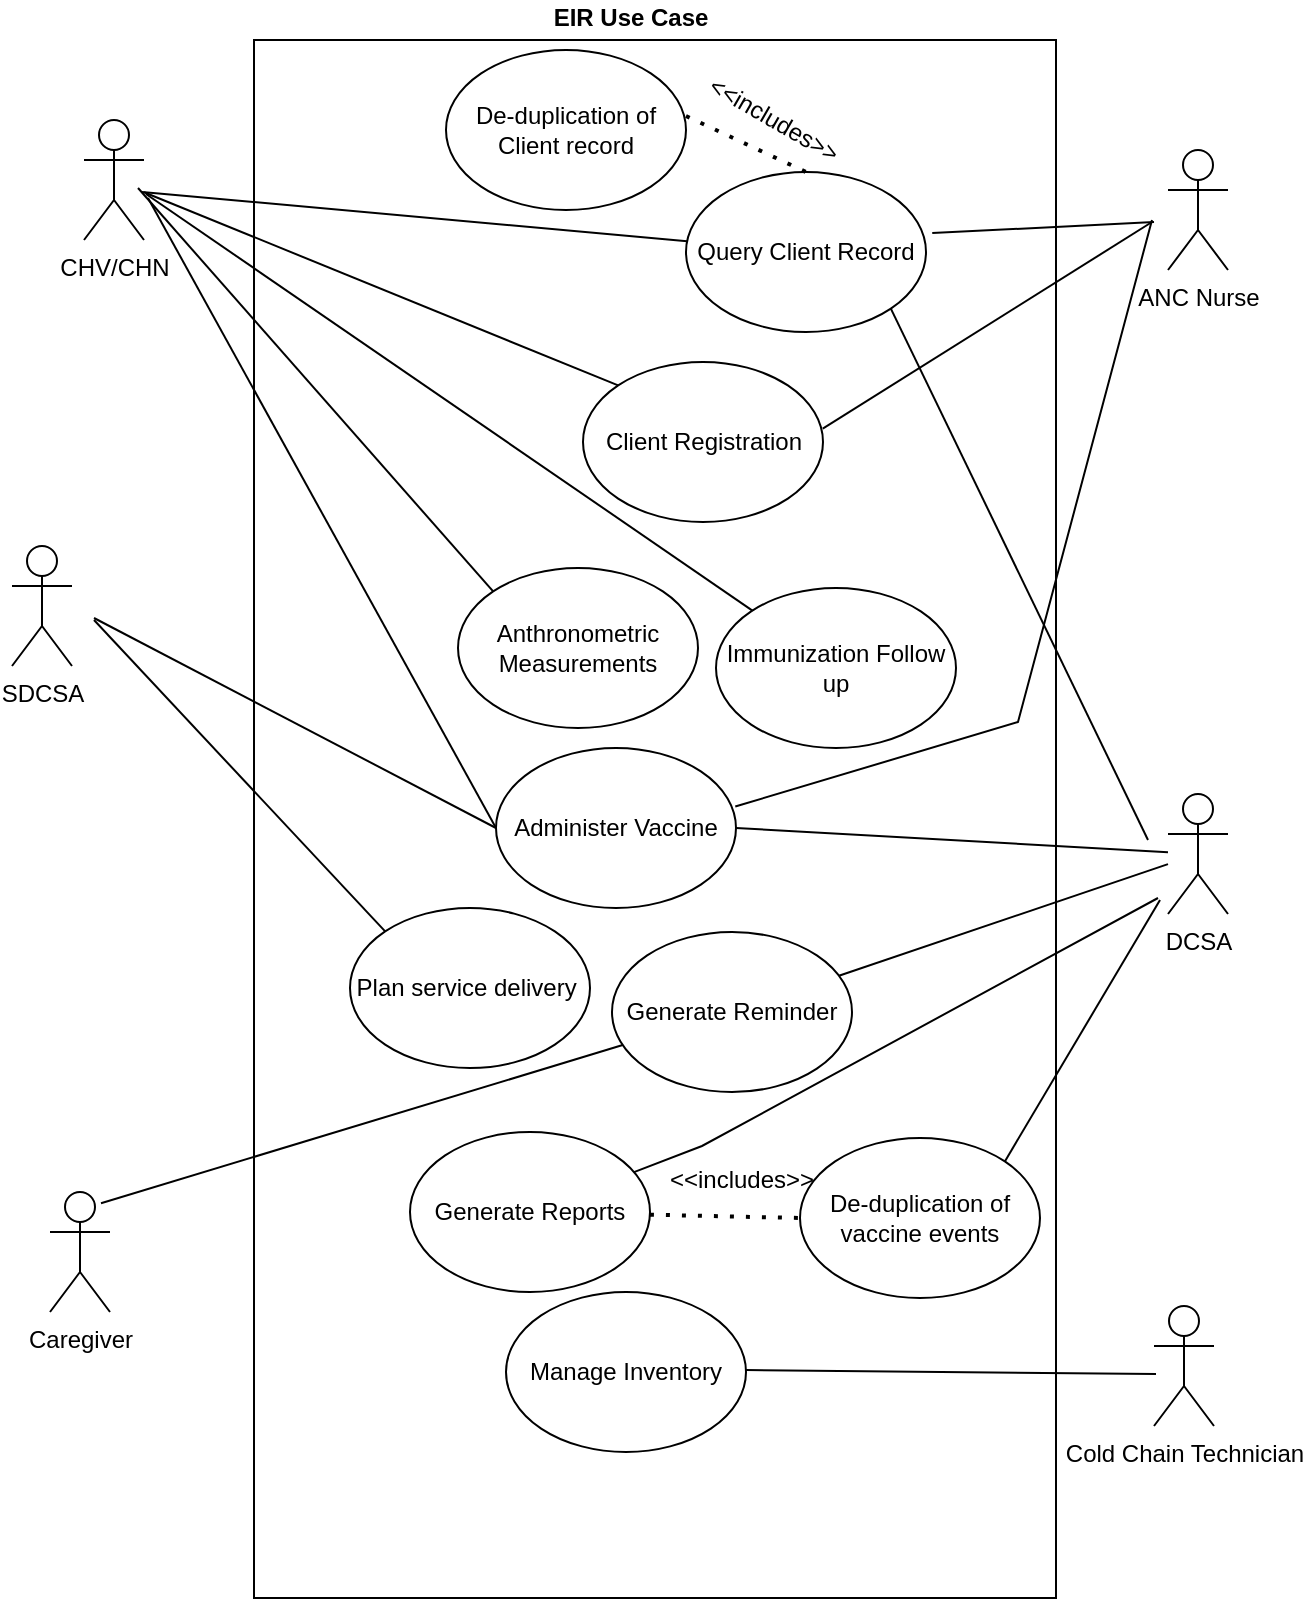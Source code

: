 <mxfile version="19.0.1" type="device" pages="2"><diagram id="hdVat37sOIHexrUVwsoZ" name="EIR Use Case"><mxGraphModel dx="1093" dy="784" grid="0" gridSize="10" guides="1" tooltips="1" connect="1" arrows="1" fold="1" page="0" pageScale="1" pageWidth="1719" pageHeight="1689" math="0" shadow="0"><root><mxCell id="0"/><mxCell id="1" parent="0"/><mxCell id="XSbqAIDAnb4dxS6Qco2T-8" value="" style="rounded=0;whiteSpace=wrap;html=1;" parent="1" vertex="1"><mxGeometry x="322" y="208" width="401" height="779" as="geometry"/></mxCell><mxCell id="XSbqAIDAnb4dxS6Qco2T-2" value="&lt;b&gt;EIR Use Case&lt;/b&gt;" style="text;html=1;align=center;verticalAlign=middle;resizable=0;points=[];autosize=1;strokeColor=none;fillColor=none;" parent="1" vertex="1"><mxGeometry x="466" y="188" width="87" height="18" as="geometry"/></mxCell><mxCell id="XSbqAIDAnb4dxS6Qco2T-3" value="CHV/CHN" style="shape=umlActor;verticalLabelPosition=bottom;verticalAlign=top;html=1;outlineConnect=0;" parent="1" vertex="1"><mxGeometry x="237" y="248" width="30" height="60" as="geometry"/></mxCell><mxCell id="XSbqAIDAnb4dxS6Qco2T-4" value="Client Registration" style="ellipse;whiteSpace=wrap;html=1;" parent="1" vertex="1"><mxGeometry x="486.5" y="369" width="120" height="80" as="geometry"/></mxCell><mxCell id="XSbqAIDAnb4dxS6Qco2T-5" value="Query Client Record" style="ellipse;whiteSpace=wrap;html=1;" parent="1" vertex="1"><mxGeometry x="538" y="274" width="120" height="80" as="geometry"/></mxCell><mxCell id="XSbqAIDAnb4dxS6Qco2T-6" value="De-duplication of Client record" style="ellipse;whiteSpace=wrap;html=1;" parent="1" vertex="1"><mxGeometry x="418" y="213" width="120" height="80" as="geometry"/></mxCell><mxCell id="XSbqAIDAnb4dxS6Qco2T-7" value="" style="endArrow=classic;startArrow=classic;html=1;rounded=0;entryX=1;entryY=0.5;entryDx=0;entryDy=0;exitX=0;exitY=0;exitDx=0;exitDy=0;strokeColor=none;" parent="1" source="XSbqAIDAnb4dxS6Qco2T-5" target="XSbqAIDAnb4dxS6Qco2T-6" edge="1"><mxGeometry width="50" height="50" relative="1" as="geometry"><mxPoint x="548" y="384" as="sourcePoint"/><mxPoint x="598" y="334" as="targetPoint"/></mxGeometry></mxCell><mxCell id="XSbqAIDAnb4dxS6Qco2T-9" value="SDCSA" style="shape=umlActor;verticalLabelPosition=bottom;verticalAlign=top;html=1;outlineConnect=0;" parent="1" vertex="1"><mxGeometry x="201" y="461" width="30" height="60" as="geometry"/></mxCell><mxCell id="KSHvqmVGio2zg8puDOlc-1" value="Manage Inventory" style="ellipse;whiteSpace=wrap;html=1;" parent="1" vertex="1"><mxGeometry x="448" y="834" width="120" height="80" as="geometry"/></mxCell><mxCell id="KSHvqmVGio2zg8puDOlc-4" value="ANC Nurse" style="shape=umlActor;verticalLabelPosition=bottom;verticalAlign=top;html=1;outlineConnect=0;" parent="1" vertex="1"><mxGeometry x="779" y="263" width="30" height="60" as="geometry"/></mxCell><mxCell id="KSHvqmVGio2zg8puDOlc-5" value="Generate Reminder" style="ellipse;whiteSpace=wrap;html=1;" parent="1" vertex="1"><mxGeometry x="501" y="654" width="120" height="80" as="geometry"/></mxCell><mxCell id="KSHvqmVGio2zg8puDOlc-8" value="" style="endArrow=none;html=1;rounded=0;entryX=0;entryY=0;entryDx=0;entryDy=0;" parent="1" source="XSbqAIDAnb4dxS6Qco2T-3" target="XSbqAIDAnb4dxS6Qco2T-4" edge="1"><mxGeometry width="50" height="50" relative="1" as="geometry"><mxPoint x="285" y="269" as="sourcePoint"/><mxPoint x="520" y="353" as="targetPoint"/></mxGeometry></mxCell><mxCell id="KSHvqmVGio2zg8puDOlc-9" value="" style="endArrow=none;html=1;rounded=0;" parent="1" target="XSbqAIDAnb4dxS6Qco2T-5" edge="1"><mxGeometry width="50" height="50" relative="1" as="geometry"><mxPoint x="266" y="284" as="sourcePoint"/><mxPoint x="490.574" y="383.646" as="targetPoint"/></mxGeometry></mxCell><mxCell id="KSHvqmVGio2zg8puDOlc-10" value="" style="endArrow=none;html=1;rounded=0;entryX=1;entryY=0.5;entryDx=0;entryDy=0;" parent="1" source="nel6oTNJw7cBNP46-wQl-8" target="KSHvqmVGio2zg8puDOlc-11" edge="1"><mxGeometry width="50" height="50" relative="1" as="geometry"><mxPoint x="262" y="568" as="sourcePoint"/><mxPoint x="497.574" y="570.646" as="targetPoint"/></mxGeometry></mxCell><mxCell id="KSHvqmVGio2zg8puDOlc-11" value="Administer Vaccine" style="ellipse;whiteSpace=wrap;html=1;" parent="1" vertex="1"><mxGeometry x="443" y="562" width="120" height="80" as="geometry"/></mxCell><mxCell id="KSHvqmVGio2zg8puDOlc-12" value="" style="endArrow=none;html=1;rounded=0;entryX=0.999;entryY=0.417;entryDx=0;entryDy=0;entryPerimeter=0;" parent="1" target="XSbqAIDAnb4dxS6Qco2T-4" edge="1"><mxGeometry width="50" height="50" relative="1" as="geometry"><mxPoint x="771" y="299" as="sourcePoint"/><mxPoint x="486" y="414" as="targetPoint"/></mxGeometry></mxCell><mxCell id="KSHvqmVGio2zg8puDOlc-13" value="" style="endArrow=none;html=1;rounded=0;entryX=1.026;entryY=0.382;entryDx=0;entryDy=0;entryPerimeter=0;" parent="1" target="XSbqAIDAnb4dxS6Qco2T-5" edge="1"><mxGeometry width="50" height="50" relative="1" as="geometry"><mxPoint x="772" y="299" as="sourcePoint"/><mxPoint x="599.52" y="402.88" as="targetPoint"/></mxGeometry></mxCell><mxCell id="SWD6bc8zD-4AE6rsXGrD-1" value="" style="endArrow=none;html=1;rounded=0;entryX=0;entryY=0.5;entryDx=0;entryDy=0;" parent="1" target="KSHvqmVGio2zg8puDOlc-11" edge="1"><mxGeometry width="50" height="50" relative="1" as="geometry"><mxPoint x="269" y="287" as="sourcePoint"/><mxPoint x="493.574" y="430.646" as="targetPoint"/></mxGeometry></mxCell><mxCell id="SWD6bc8zD-4AE6rsXGrD-2" value="Anthronometric Measurements" style="ellipse;whiteSpace=wrap;html=1;" parent="1" vertex="1"><mxGeometry x="424" y="472" width="120" height="80" as="geometry"/></mxCell><mxCell id="nel6oTNJw7cBNP46-wQl-2" value="" style="endArrow=none;html=1;rounded=0;entryX=0;entryY=0;entryDx=0;entryDy=0;" parent="1" target="SWD6bc8zD-4AE6rsXGrD-2" edge="1"><mxGeometry width="50" height="50" relative="1" as="geometry"><mxPoint x="264" y="282" as="sourcePoint"/><mxPoint x="458" y="482" as="targetPoint"/></mxGeometry></mxCell><mxCell id="nel6oTNJw7cBNP46-wQl-3" value="&amp;lt;&amp;lt;includes&amp;gt;&amp;gt;" style="text;html=1;strokeColor=none;fillColor=none;align=center;verticalAlign=middle;whiteSpace=wrap;rounded=0;rotation=30;" parent="1" vertex="1"><mxGeometry x="553" y="238" width="58" height="20" as="geometry"/></mxCell><mxCell id="nel6oTNJw7cBNP46-wQl-5" value="" style="endArrow=none;dashed=1;html=1;dashPattern=1 3;strokeWidth=2;rounded=0;entryX=0.5;entryY=0;entryDx=0;entryDy=0;" parent="1" target="XSbqAIDAnb4dxS6Qco2T-5" edge="1"><mxGeometry width="50" height="50" relative="1" as="geometry"><mxPoint x="538" y="246" as="sourcePoint"/><mxPoint x="592" y="396" as="targetPoint"/></mxGeometry></mxCell><mxCell id="nel6oTNJw7cBNP46-wQl-6" value="Immunization Follow up" style="ellipse;whiteSpace=wrap;html=1;" parent="1" vertex="1"><mxGeometry x="553" y="482" width="120" height="80" as="geometry"/></mxCell><mxCell id="nel6oTNJw7cBNP46-wQl-7" value="" style="endArrow=none;html=1;rounded=0;" parent="1" source="nel6oTNJw7cBNP46-wQl-8" target="KSHvqmVGio2zg8puDOlc-5" edge="1"><mxGeometry width="50" height="50" relative="1" as="geometry"><mxPoint x="261" y="567" as="sourcePoint"/><mxPoint x="448" y="586" as="targetPoint"/></mxGeometry></mxCell><mxCell id="nel6oTNJw7cBNP46-wQl-8" value="DCSA" style="shape=umlActor;verticalLabelPosition=bottom;verticalAlign=top;html=1;outlineConnect=0;" parent="1" vertex="1"><mxGeometry x="779" y="585" width="30" height="60" as="geometry"/></mxCell><mxCell id="nel6oTNJw7cBNP46-wQl-11" value="" style="endArrow=none;html=1;rounded=0;" parent="1" target="nel6oTNJw7cBNP46-wQl-6" edge="1"><mxGeometry width="50" height="50" relative="1" as="geometry"><mxPoint x="268" y="285" as="sourcePoint"/><mxPoint x="511.074" y="379.606" as="targetPoint"/></mxGeometry></mxCell><mxCell id="nel6oTNJw7cBNP46-wQl-12" value="" style="endArrow=none;html=1;rounded=0;entryX=1;entryY=1;entryDx=0;entryDy=0;" parent="1" target="XSbqAIDAnb4dxS6Qco2T-5" edge="1"><mxGeometry width="50" height="50" relative="1" as="geometry"><mxPoint x="769" y="608" as="sourcePoint"/><mxPoint x="580.2" y="614.24" as="targetPoint"/></mxGeometry></mxCell><mxCell id="nel6oTNJw7cBNP46-wQl-13" value="Plan service delivery&amp;nbsp;" style="ellipse;whiteSpace=wrap;html=1;" parent="1" vertex="1"><mxGeometry x="370" y="642" width="120" height="80" as="geometry"/></mxCell><mxCell id="nel6oTNJw7cBNP46-wQl-17" value="Cold Chain Technician" style="shape=umlActor;verticalLabelPosition=bottom;verticalAlign=top;html=1;outlineConnect=0;" parent="1" vertex="1"><mxGeometry x="772" y="841" width="30" height="60" as="geometry"/></mxCell><mxCell id="nel6oTNJw7cBNP46-wQl-19" value="" style="endArrow=none;html=1;rounded=0;entryX=1.06;entryY=0.528;entryDx=0;entryDy=0;entryPerimeter=0;" parent="1" edge="1"><mxGeometry width="50" height="50" relative="1" as="geometry"><mxPoint x="773" y="875" as="sourcePoint"/><mxPoint x="568" y="873" as="targetPoint"/></mxGeometry></mxCell><mxCell id="d3WuwWayt49HdTGXFmwg-1" value="Caregiver" style="shape=umlActor;verticalLabelPosition=bottom;verticalAlign=top;html=1;outlineConnect=0;" parent="1" vertex="1"><mxGeometry x="220" y="784" width="30" height="60" as="geometry"/></mxCell><mxCell id="d3WuwWayt49HdTGXFmwg-2" value="" style="endArrow=none;html=1;rounded=0;entryX=0.997;entryY=0.366;entryDx=0;entryDy=0;entryPerimeter=0;" parent="1" target="KSHvqmVGio2zg8puDOlc-11" edge="1"><mxGeometry width="50" height="50" relative="1" as="geometry"><mxPoint x="771" y="298" as="sourcePoint"/><mxPoint x="616.38" y="412.36" as="targetPoint"/><Array as="points"><mxPoint x="704" y="549"/></Array></mxGeometry></mxCell><mxCell id="d3WuwWayt49HdTGXFmwg-3" value="" style="endArrow=none;html=1;rounded=0;" parent="1" source="KSHvqmVGio2zg8puDOlc-5" edge="1"><mxGeometry width="50" height="50" relative="1" as="geometry"><mxPoint x="443" y="728.997" as="sourcePoint"/><mxPoint x="245.495" y="789.652" as="targetPoint"/></mxGeometry></mxCell><mxCell id="d3WuwWayt49HdTGXFmwg-4" value="" style="endArrow=none;html=1;rounded=0;exitX=0;exitY=0.5;exitDx=0;exitDy=0;" parent="1" source="KSHvqmVGio2zg8puDOlc-11" edge="1"><mxGeometry width="50" height="50" relative="1" as="geometry"><mxPoint x="392.22" y="677.56" as="sourcePoint"/><mxPoint x="242" y="497" as="targetPoint"/></mxGeometry></mxCell><mxCell id="bTiOAovOvnEr2CYicA6m-1" value="" style="endArrow=none;html=1;rounded=0;entryX=1.019;entryY=0.618;entryDx=0;entryDy=0;entryPerimeter=0;exitX=0;exitY=0;exitDx=0;exitDy=0;" parent="1" source="nel6oTNJw7cBNP46-wQl-13" edge="1"><mxGeometry width="50" height="50" relative="1" as="geometry"><mxPoint x="453.0" y="612" as="sourcePoint"/><mxPoint x="242" y="498" as="targetPoint"/></mxGeometry></mxCell><mxCell id="63FLirH0XnnIqxYFCz0g-1" value="De-duplication of vaccine events" style="ellipse;whiteSpace=wrap;html=1;" vertex="1" parent="1"><mxGeometry x="595" y="757" width="120" height="80" as="geometry"/></mxCell><mxCell id="63FLirH0XnnIqxYFCz0g-2" value="" style="endArrow=none;html=1;rounded=0;entryX=1;entryY=0;entryDx=0;entryDy=0;" edge="1" parent="1" target="63FLirH0XnnIqxYFCz0g-1"><mxGeometry width="50" height="50" relative="1" as="geometry"><mxPoint x="775" y="638" as="sourcePoint"/><mxPoint x="556.032" y="852.758" as="targetPoint"/></mxGeometry></mxCell><mxCell id="63FLirH0XnnIqxYFCz0g-3" value="Generate Reports" style="ellipse;whiteSpace=wrap;html=1;" vertex="1" parent="1"><mxGeometry x="400" y="754" width="120" height="80" as="geometry"/></mxCell><mxCell id="63FLirH0XnnIqxYFCz0g-4" value="" style="endArrow=none;html=1;rounded=0;" edge="1" parent="1" target="63FLirH0XnnIqxYFCz0g-3"><mxGeometry width="50" height="50" relative="1" as="geometry"><mxPoint x="774" y="637" as="sourcePoint"/><mxPoint x="658.426" y="789.716" as="targetPoint"/><Array as="points"><mxPoint x="546" y="761"/></Array></mxGeometry></mxCell><mxCell id="63FLirH0XnnIqxYFCz0g-5" value="&amp;lt;&amp;lt;includes&amp;gt;&amp;gt;" style="text;html=1;strokeColor=none;fillColor=none;align=center;verticalAlign=middle;whiteSpace=wrap;rounded=0;rotation=0;" vertex="1" parent="1"><mxGeometry x="537" y="768" width="58" height="20" as="geometry"/></mxCell><mxCell id="63FLirH0XnnIqxYFCz0g-7" value="" style="endArrow=none;dashed=1;html=1;dashPattern=1 3;strokeWidth=2;rounded=0;entryX=0;entryY=0.5;entryDx=0;entryDy=0;" edge="1" parent="1" source="63FLirH0XnnIqxYFCz0g-3" target="63FLirH0XnnIqxYFCz0g-1"><mxGeometry width="50" height="50" relative="1" as="geometry"><mxPoint x="525" y="774" as="sourcePoint"/><mxPoint x="585" y="802" as="targetPoint"/></mxGeometry></mxCell></root></mxGraphModel></diagram><diagram id="EXhYtw16DODFNhrJPOns" name="EIR Architecture"><mxGraphModel dx="830" dy="4596" grid="0" gridSize="10" guides="1" tooltips="1" connect="1" arrows="1" fold="1" page="0" pageScale="1" pageWidth="1719" pageHeight="1689" math="0" shadow="0"><root><mxCell id="0"/><mxCell id="1" parent="0"/><mxCell id="2xrNKo6Lqs2M-58P1Uxn-1" value="" style="html=1;verticalLabelPosition=bottom;align=center;labelBackgroundColor=#ffffff;verticalAlign=top;strokeWidth=2;strokeColor=#0080F0;shadow=0;dashed=0;shape=mxgraph.ios7.icons.smartphone;" parent="1" vertex="1"><mxGeometry x="448" y="328" width="18" height="30" as="geometry"/></mxCell><mxCell id="EPqN3wrEzoC-5mzcY9zW-1" value="Client(Smart Phone,Tablet etc)" style="text;html=1;align=center;verticalAlign=middle;resizable=0;points=[];autosize=1;strokeColor=none;fillColor=none;" parent="1" vertex="1"><mxGeometry x="252" y="304" width="174" height="18" as="geometry"/></mxCell><mxCell id="EPqN3wrEzoC-5mzcY9zW-2" value="" style="rounded=0;whiteSpace=wrap;html=1;dashed=1;" parent="1" vertex="1"><mxGeometry x="564" y="288" width="152" height="198" as="geometry"/></mxCell><mxCell id="EPqN3wrEzoC-5mzcY9zW-3" value="Business Logic" style="text;html=1;align=center;verticalAlign=middle;resizable=0;points=[];autosize=1;strokeColor=none;fillColor=none;" parent="1" vertex="1"><mxGeometry x="582" y="269" width="91" height="18" as="geometry"/></mxCell><mxCell id="EPqN3wrEzoC-5mzcY9zW-4" value="Presentation Layer" style="text;html=1;align=center;verticalAlign=middle;resizable=0;points=[];autosize=1;strokeColor=none;fillColor=none;" parent="1" vertex="1"><mxGeometry x="418" y="270" width="111" height="18" as="geometry"/></mxCell><mxCell id="EPqN3wrEzoC-5mzcY9zW-5" value="" style="rounded=0;whiteSpace=wrap;html=1;dashed=1;" parent="1" vertex="1"><mxGeometry x="406" y="296" width="152" height="198" as="geometry"/></mxCell><mxCell id="EPqN3wrEzoC-5mzcY9zW-9" value="" style="rounded=0;whiteSpace=wrap;html=1;glass=0;shadow=0;" parent="1" vertex="1"><mxGeometry x="3045" y="-3908" width="484" height="93" as="geometry"/></mxCell><mxCell id="EPqN3wrEzoC-5mzcY9zW-10" value="Client(Smartphone, Tablet)" style="html=1;verticalLabelPosition=bottom;align=center;labelBackgroundColor=#ffffff;verticalAlign=top;strokeWidth=2;strokeColor=#0080F0;shadow=0;dashed=0;shape=mxgraph.ios7.icons.smartphone;" parent="1" vertex="1"><mxGeometry x="3302" y="-3879" width="18" height="30" as="geometry"/></mxCell><mxCell id="EPqN3wrEzoC-5mzcY9zW-11" value="&lt;b&gt;PRESENTATION LAYER&lt;/b&gt;" style="text;html=1;strokeColor=none;fillColor=none;align=center;verticalAlign=middle;whiteSpace=wrap;rounded=0;dashed=1;" parent="1" vertex="1"><mxGeometry x="3212" y="-3909" width="161" height="30" as="geometry"/></mxCell><mxCell id="EPqN3wrEzoC-5mzcY9zW-12" value="" style="rounded=0;whiteSpace=wrap;html=1;" parent="1" vertex="1"><mxGeometry x="3048" y="-3787" width="380" height="356" as="geometry"/></mxCell><mxCell id="EPqN3wrEzoC-5mzcY9zW-13" value="" style="rounded=0;whiteSpace=wrap;html=1;" parent="1" vertex="1"><mxGeometry x="3457" y="-3787" width="74" height="358" as="geometry"/></mxCell><mxCell id="EPqN3wrEzoC-5mzcY9zW-14" value="&lt;b&gt;MaHIS BUSINESS LOGIC&lt;/b&gt;" style="text;html=1;strokeColor=none;fillColor=none;align=center;verticalAlign=middle;whiteSpace=wrap;rounded=0;dashed=1;" parent="1" vertex="1"><mxGeometry x="3189" y="-3776" width="141" height="30" as="geometry"/></mxCell><mxCell id="EPqN3wrEzoC-5mzcY9zW-15" value="" style="rounded=0;whiteSpace=wrap;html=1;" parent="1" vertex="1"><mxGeometry x="3048" y="-3393" width="483" height="122" as="geometry"/></mxCell><mxCell id="EPqN3wrEzoC-5mzcY9zW-16" value="DATA LAYER" style="text;html=1;strokeColor=none;fillColor=none;align=center;verticalAlign=middle;whiteSpace=wrap;rounded=0;dashed=1;fontStyle=1" parent="1" vertex="1"><mxGeometry x="3212" y="-3389" width="120" height="30" as="geometry"/></mxCell><mxCell id="EPqN3wrEzoC-5mzcY9zW-17" value="API" style="text;html=1;strokeColor=none;fillColor=none;align=center;verticalAlign=middle;whiteSpace=wrap;rounded=0;dashed=1;fontStyle=1" parent="1" vertex="1"><mxGeometry x="3464" y="-3633" width="60" height="30" as="geometry"/></mxCell><mxCell id="EPqN3wrEzoC-5mzcY9zW-18" value="User" style="sketch=0;outlineConnect=0;fontColor=#232F3E;gradientColor=none;strokeColor=#232F3E;fillColor=#ffffff;dashed=0;verticalLabelPosition=bottom;verticalAlign=top;align=center;html=1;fontSize=12;fontStyle=1;aspect=fixed;shape=mxgraph.aws4.resourceIcon;resIcon=mxgraph.aws4.user;" parent="1" vertex="1"><mxGeometry x="2881" y="-3891.5" width="60" height="60" as="geometry"/></mxCell><mxCell id="EPqN3wrEzoC-5mzcY9zW-22" value="" style="endArrow=classic;html=1;rounded=0;" parent="1" edge="1"><mxGeometry width="50" height="50" relative="1" as="geometry"><mxPoint x="3037" y="-3868" as="sourcePoint"/><mxPoint x="2948" y="-3868" as="targetPoint"/></mxGeometry></mxCell><mxCell id="EPqN3wrEzoC-5mzcY9zW-23" value="Display Info." style="text;html=1;align=center;verticalAlign=middle;resizable=0;points=[];autosize=1;strokeColor=none;fillColor=none;" parent="1" vertex="1"><mxGeometry x="2963" y="-3889" width="76" height="18" as="geometry"/></mxCell><mxCell id="EPqN3wrEzoC-5mzcY9zW-24" value="" style="endArrow=classic;html=1;rounded=0;" parent="1" edge="1"><mxGeometry width="50" height="50" relative="1" as="geometry"><mxPoint x="2946" y="-3845" as="sourcePoint"/><mxPoint x="3035" y="-3845" as="targetPoint"/></mxGeometry></mxCell><mxCell id="EPqN3wrEzoC-5mzcY9zW-25" value="Collect Info." style="text;html=1;align=center;verticalAlign=middle;resizable=0;points=[];autosize=1;strokeColor=none;fillColor=none;" parent="1" vertex="1"><mxGeometry x="2956" y="-3843" width="73" height="18" as="geometry"/></mxCell><mxCell id="EPqN3wrEzoC-5mzcY9zW-26" value="" style="endArrow=classic;html=1;rounded=0;exitX=0.402;exitY=1.048;exitDx=0;exitDy=0;exitPerimeter=0;" parent="1" source="EPqN3wrEzoC-5mzcY9zW-9" edge="1"><mxGeometry width="50" height="50" relative="1" as="geometry"><mxPoint x="3236" y="-3805" as="sourcePoint"/><mxPoint x="3240" y="-3789" as="targetPoint"/></mxGeometry></mxCell><mxCell id="EPqN3wrEzoC-5mzcY9zW-27" value="User's Data" style="text;html=1;align=center;verticalAlign=middle;resizable=0;points=[];autosize=1;strokeColor=none;fillColor=none;" parent="1" vertex="1"><mxGeometry x="3161" y="-3809" width="72" height="18" as="geometry"/></mxCell><mxCell id="EPqN3wrEzoC-5mzcY9zW-28" value="" style="shape=cylinder3;whiteSpace=wrap;html=1;boundedLbl=1;backgroundOutline=1;size=15;" parent="1" vertex="1"><mxGeometry x="3245" y="-3359" width="60" height="80" as="geometry"/></mxCell><mxCell id="EPqN3wrEzoC-5mzcY9zW-29" value="" style="rounded=0;whiteSpace=wrap;html=1;dashed=1;" parent="1" vertex="1"><mxGeometry x="3104" y="-3725" width="288" height="254" as="geometry"/></mxCell><mxCell id="EPqN3wrEzoC-5mzcY9zW-30" value="Immunisation&amp;nbsp; Programme" style="text;html=1;strokeColor=none;fillColor=none;align=center;verticalAlign=middle;whiteSpace=wrap;rounded=0;dashed=1;" parent="1" vertex="1"><mxGeometry x="3174" y="-3717" width="156" height="30" as="geometry"/></mxCell><mxCell id="EPqN3wrEzoC-5mzcY9zW-31" value="Generate Reminders" style="rounded=0;whiteSpace=wrap;html=1;" parent="1" vertex="1"><mxGeometry x="3111" y="-3683" width="106" height="37" as="geometry"/></mxCell><mxCell id="EPqN3wrEzoC-5mzcY9zW-32" value="Immunization Follow-up" style="rounded=0;whiteSpace=wrap;html=1;" parent="1" vertex="1"><mxGeometry x="3238" y="-3681" width="106" height="37" as="geometry"/></mxCell><mxCell id="EPqN3wrEzoC-5mzcY9zW-33" value="Register Client/Query Client record" style="rounded=0;whiteSpace=wrap;html=1;" parent="1" vertex="1"><mxGeometry x="3111" y="-3633" width="106" height="40" as="geometry"/></mxCell><mxCell id="EPqN3wrEzoC-5mzcY9zW-34" value="Anthropometric measurements" style="rounded=0;whiteSpace=wrap;html=1;" parent="1" vertex="1"><mxGeometry x="3240" y="-3633" width="106" height="37" as="geometry"/></mxCell><mxCell id="EPqN3wrEzoC-5mzcY9zW-35" value="Administer Vaccine" style="rounded=0;whiteSpace=wrap;html=1;" parent="1" vertex="1"><mxGeometry x="3111" y="-3584" width="106" height="37" as="geometry"/></mxCell><mxCell id="EPqN3wrEzoC-5mzcY9zW-36" value="Manage Inventory" style="rounded=0;whiteSpace=wrap;html=1;" parent="1" vertex="1"><mxGeometry x="3240" y="-3580" width="106" height="37" as="geometry"/></mxCell><mxCell id="EPqN3wrEzoC-5mzcY9zW-37" value="Client Registration" style="rounded=0;whiteSpace=wrap;html=1;" parent="1" vertex="1"><mxGeometry x="3111" y="-3530" width="106" height="37" as="geometry"/></mxCell><mxCell id="EPqN3wrEzoC-5mzcY9zW-38" value="Generate Report" style="rounded=0;whiteSpace=wrap;html=1;" parent="1" vertex="1"><mxGeometry x="3240" y="-3527" width="106" height="37" as="geometry"/></mxCell><mxCell id="EPqN3wrEzoC-5mzcY9zW-42" value="" style="endArrow=classic;html=1;rounded=0;" parent="1" edge="1"><mxGeometry width="50" height="50" relative="1" as="geometry"><mxPoint x="3428" y="-3543.4" as="sourcePoint"/><mxPoint x="3453" y="-3543.4" as="targetPoint"/></mxGeometry></mxCell><mxCell id="EPqN3wrEzoC-5mzcY9zW-43" value="" style="endArrow=classic;html=1;rounded=0;entryX=1.001;entryY=0.195;entryDx=0;entryDy=0;entryPerimeter=0;" parent="1" target="EPqN3wrEzoC-5mzcY9zW-12" edge="1"><mxGeometry width="50" height="50" relative="1" as="geometry"><mxPoint x="3450" y="-3718" as="sourcePoint"/><mxPoint x="3465" y="-3718" as="targetPoint"/></mxGeometry></mxCell><mxCell id="EPqN3wrEzoC-5mzcY9zW-44" value="" style="endArrow=classic;html=1;rounded=0;" parent="1" edge="1"><mxGeometry width="50" height="50" relative="1" as="geometry"><mxPoint x="3335" y="-3791" as="sourcePoint"/><mxPoint x="3335" y="-3810" as="targetPoint"/></mxGeometry></mxCell><mxCell id="EPqN3wrEzoC-5mzcY9zW-45" value="" style="endArrow=classic;html=1;rounded=0;exitX=0.402;exitY=1.048;exitDx=0;exitDy=0;exitPerimeter=0;" parent="1" edge="1"><mxGeometry width="50" height="50" relative="1" as="geometry"><mxPoint x="3216.568" y="-3421.996" as="sourcePoint"/><mxPoint x="3217" y="-3400.46" as="targetPoint"/></mxGeometry></mxCell><mxCell id="EPqN3wrEzoC-5mzcY9zW-46" value="" style="endArrow=classic;html=1;rounded=0;" parent="1" edge="1"><mxGeometry width="50" height="50" relative="1" as="geometry"><mxPoint x="3335" y="-3404" as="sourcePoint"/><mxPoint x="3335" y="-3423" as="targetPoint"/></mxGeometry></mxCell><mxCell id="EPqN3wrEzoC-5mzcY9zW-47" value="Processed data to store" style="text;html=1;align=center;verticalAlign=middle;resizable=0;points=[];autosize=1;strokeColor=none;fillColor=none;" parent="1" vertex="1"><mxGeometry x="3075" y="-3420" width="137" height="18" as="geometry"/></mxCell><mxCell id="EPqN3wrEzoC-5mzcY9zW-48" value="Data to Process" style="text;html=1;align=center;verticalAlign=middle;resizable=0;points=[];autosize=1;strokeColor=none;fillColor=none;" parent="1" vertex="1"><mxGeometry x="3360" y="-3420" width="95" height="18" as="geometry"/></mxCell><mxCell id="u-8Qyj1IxQBvD564cBtF-1" value="Processed Info to display" style="text;html=1;align=center;verticalAlign=middle;resizable=0;points=[];autosize=1;strokeColor=none;fillColor=none;" parent="1" vertex="1"><mxGeometry x="3346" y="-3809" width="144" height="18" as="geometry"/></mxCell><mxCell id="WNJq6VEfjpM8DfeLY34c-1" value="" style="html=1;verticalLabelPosition=bottom;align=center;labelBackgroundColor=#ffffff;verticalAlign=top;strokeWidth=2;strokeColor=#0080F0;shadow=0;dashed=0;shape=mxgraph.ios7.icons.smartphone;" parent="1" vertex="1"><mxGeometry x="3093" y="-3879" width="18" height="30" as="geometry"/></mxCell><mxCell id="WNJq6VEfjpM8DfeLY34c-2" value="" style="html=1;verticalLabelPosition=bottom;align=center;labelBackgroundColor=#ffffff;verticalAlign=top;strokeWidth=2;strokeColor=#0080F0;shadow=0;dashed=0;shape=mxgraph.ios7.icons.smartphone;" parent="1" vertex="1"><mxGeometry x="3209" y="-3879" width="18" height="30" as="geometry"/></mxCell><mxCell id="WNJq6VEfjpM8DfeLY34c-3" value="" style="html=1;verticalLabelPosition=bottom;align=center;labelBackgroundColor=#ffffff;verticalAlign=top;strokeWidth=2;strokeColor=#0080F0;shadow=0;dashed=0;shape=mxgraph.ios7.icons.smartphone;" parent="1" vertex="1"><mxGeometry x="3457" y="-3879" width="18" height="30" as="geometry"/></mxCell></root></mxGraphModel></diagram></mxfile>
